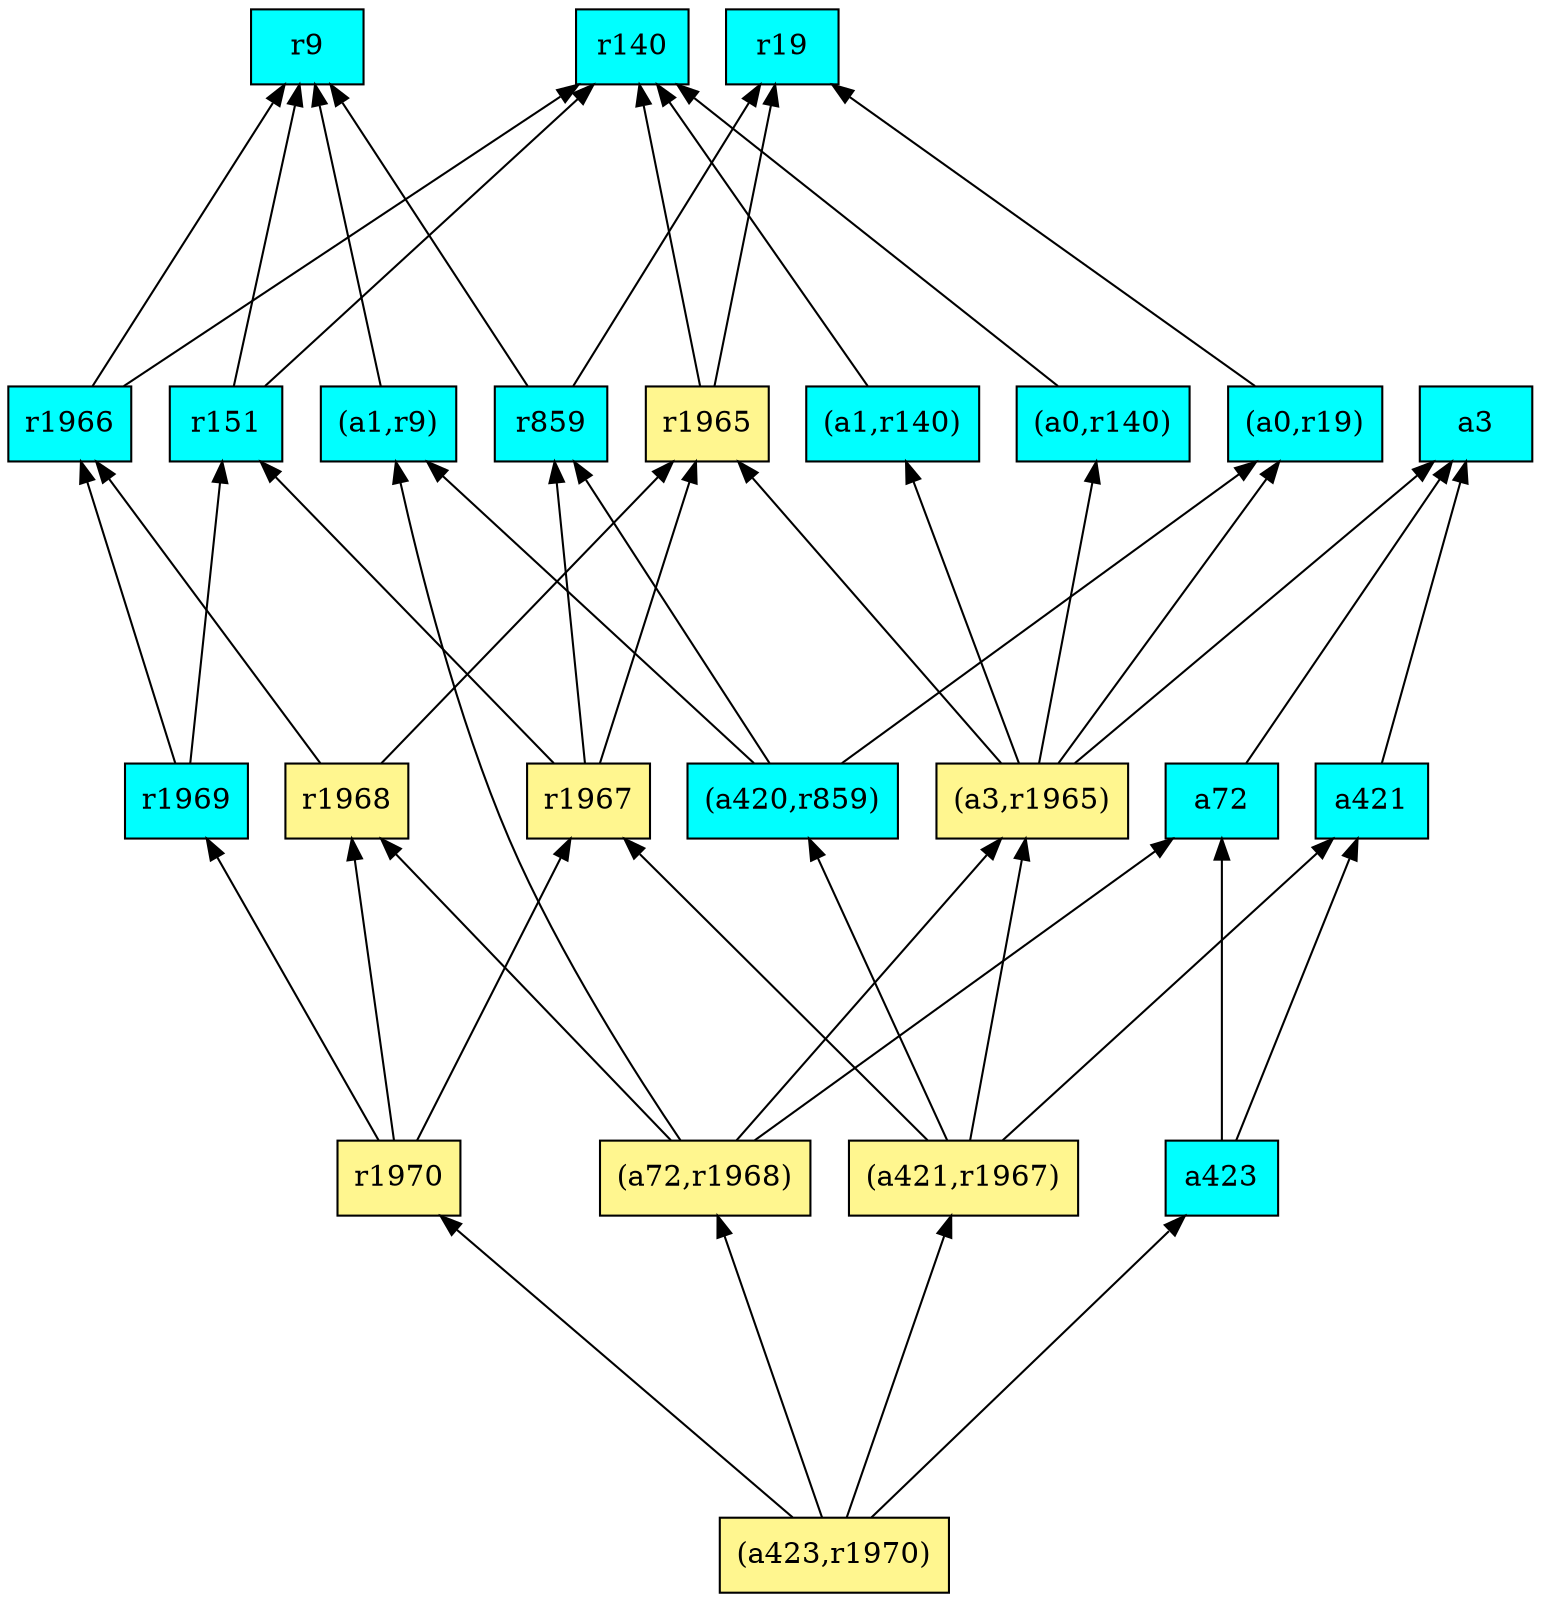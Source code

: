 digraph G {
rankdir=BT;ranksep="2.0";
"(a1,r9)" [shape=record,fillcolor=cyan,style=filled,label="{(a1,r9)}"];
"a423" [shape=record,fillcolor=cyan,style=filled,label="{a423}"];
"(a1,r140)" [shape=record,fillcolor=cyan,style=filled,label="{(a1,r140)}"];
"(a3,r1965)" [shape=record,fillcolor=khaki1,style=filled,label="{(a3,r1965)}"];
"(a423,r1970)" [shape=record,fillcolor=khaki1,style=filled,label="{(a423,r1970)}"];
"(a0,r140)" [shape=record,fillcolor=cyan,style=filled,label="{(a0,r140)}"];
"a3" [shape=record,fillcolor=cyan,style=filled,label="{a3}"];
"r9" [shape=record,fillcolor=cyan,style=filled,label="{r9}"];
"a72" [shape=record,fillcolor=cyan,style=filled,label="{a72}"];
"(a420,r859)" [shape=record,fillcolor=cyan,style=filled,label="{(a420,r859)}"];
"r151" [shape=record,fillcolor=cyan,style=filled,label="{r151}"];
"a421" [shape=record,fillcolor=cyan,style=filled,label="{a421}"];
"(a0,r19)" [shape=record,fillcolor=cyan,style=filled,label="{(a0,r19)}"];
"r1966" [shape=record,fillcolor=cyan,style=filled,label="{r1966}"];
"r140" [shape=record,fillcolor=cyan,style=filled,label="{r140}"];
"r1968" [shape=record,fillcolor=khaki1,style=filled,label="{r1968}"];
"(a72,r1968)" [shape=record,fillcolor=khaki1,style=filled,label="{(a72,r1968)}"];
"r19" [shape=record,fillcolor=cyan,style=filled,label="{r19}"];
"r1967" [shape=record,fillcolor=khaki1,style=filled,label="{r1967}"];
"r1965" [shape=record,fillcolor=khaki1,style=filled,label="{r1965}"];
"(a421,r1967)" [shape=record,fillcolor=khaki1,style=filled,label="{(a421,r1967)}"];
"r1970" [shape=record,fillcolor=khaki1,style=filled,label="{r1970}"];
"r1969" [shape=record,fillcolor=cyan,style=filled,label="{r1969}"];
"r859" [shape=record,fillcolor=cyan,style=filled,label="{r859}"];
"(a1,r9)" -> "r9"
"a423" -> "a72"
"a423" -> "a421"
"(a1,r140)" -> "r140"
"(a3,r1965)" -> "(a0,r19)"
"(a3,r1965)" -> "(a1,r140)"
"(a3,r1965)" -> "a3"
"(a3,r1965)" -> "(a0,r140)"
"(a3,r1965)" -> "r1965"
"(a423,r1970)" -> "a423"
"(a423,r1970)" -> "(a72,r1968)"
"(a423,r1970)" -> "(a421,r1967)"
"(a423,r1970)" -> "r1970"
"(a0,r140)" -> "r140"
"a72" -> "a3"
"(a420,r859)" -> "(a1,r9)"
"(a420,r859)" -> "(a0,r19)"
"(a420,r859)" -> "r859"
"r151" -> "r9"
"r151" -> "r140"
"a421" -> "a3"
"(a0,r19)" -> "r19"
"r1966" -> "r9"
"r1966" -> "r140"
"r1968" -> "r1966"
"r1968" -> "r1965"
"(a72,r1968)" -> "(a1,r9)"
"(a72,r1968)" -> "(a3,r1965)"
"(a72,r1968)" -> "r1968"
"(a72,r1968)" -> "a72"
"r1967" -> "r1965"
"r1967" -> "r859"
"r1967" -> "r151"
"r1965" -> "r19"
"r1965" -> "r140"
"(a421,r1967)" -> "a421"
"(a421,r1967)" -> "(a3,r1965)"
"(a421,r1967)" -> "r1967"
"(a421,r1967)" -> "(a420,r859)"
"r1970" -> "r1968"
"r1970" -> "r1967"
"r1970" -> "r1969"
"r1969" -> "r1966"
"r1969" -> "r151"
"r859" -> "r9"
"r859" -> "r19"
}